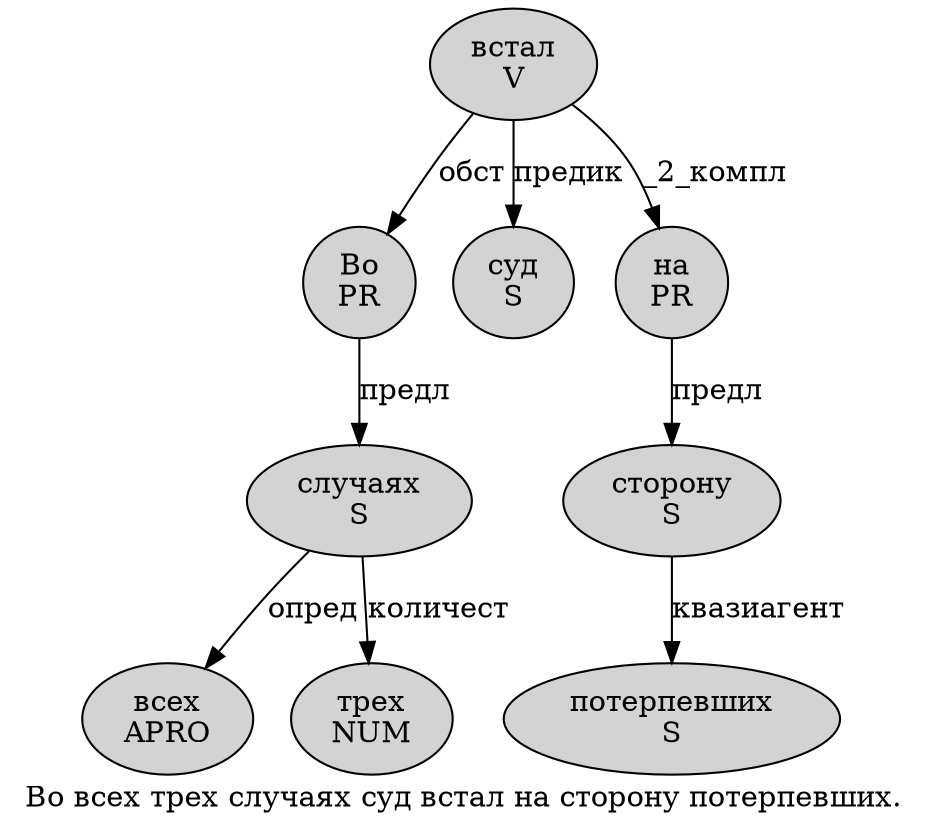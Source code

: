 digraph SENTENCE_635 {
	graph [label="Во всех трех случаях суд встал на сторону потерпевших."]
	node [style=filled]
		0 [label="Во
PR" color="" fillcolor=lightgray penwidth=1 shape=ellipse]
		1 [label="всех
APRO" color="" fillcolor=lightgray penwidth=1 shape=ellipse]
		2 [label="трех
NUM" color="" fillcolor=lightgray penwidth=1 shape=ellipse]
		3 [label="случаях
S" color="" fillcolor=lightgray penwidth=1 shape=ellipse]
		4 [label="суд
S" color="" fillcolor=lightgray penwidth=1 shape=ellipse]
		5 [label="встал
V" color="" fillcolor=lightgray penwidth=1 shape=ellipse]
		6 [label="на
PR" color="" fillcolor=lightgray penwidth=1 shape=ellipse]
		7 [label="сторону
S" color="" fillcolor=lightgray penwidth=1 shape=ellipse]
		8 [label="потерпевших
S" color="" fillcolor=lightgray penwidth=1 shape=ellipse]
			3 -> 1 [label="опред"]
			3 -> 2 [label="количест"]
			7 -> 8 [label="квазиагент"]
			5 -> 0 [label="обст"]
			5 -> 4 [label="предик"]
			5 -> 6 [label="_2_компл"]
			6 -> 7 [label="предл"]
			0 -> 3 [label="предл"]
}